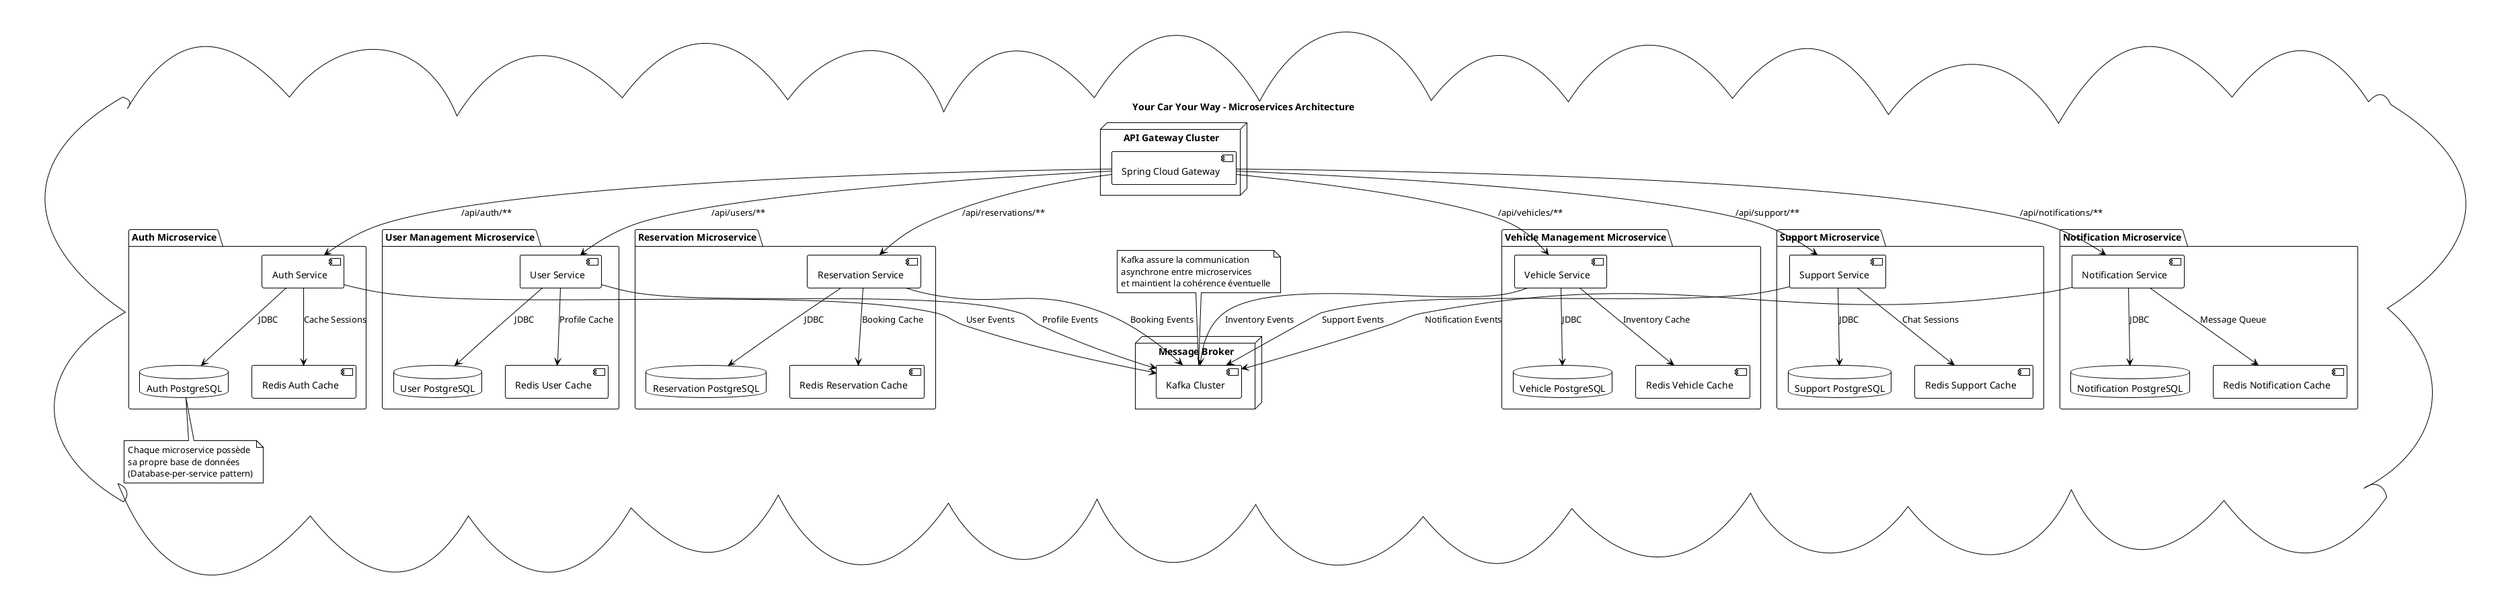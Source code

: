 @startuml Architecture Microservices avec Database-per-service
!theme plain
cloud "Your Car Your Way - Microservices Architecture" {
  
  node "API Gateway Cluster" {
    [Spring Cloud Gateway] as Gateway
  }
  
  package "Auth Microservice" {
    [Auth Service] as AuthSvc
    database "Auth PostgreSQL" as AuthDB
    [Redis Auth Cache] as AuthCache
    AuthSvc --> AuthDB : JDBC
    AuthSvc --> AuthCache : Cache Sessions
  }
  
  package "User Management Microservice" {
    [User Service] as UserSvc
    database "User PostgreSQL" as UserDB
    [Redis User Cache] as UserCache
    UserSvc --> UserDB : JDBC
    UserSvc --> UserCache : Profile Cache
  }
  
  package "Reservation Microservice" {
    [Reservation Service] as ReservationSvc
    database "Reservation PostgreSQL" as ReservationDB
    [Redis Reservation Cache] as ReservationCache
    ReservationSvc --> ReservationDB : JDBC
    ReservationSvc --> ReservationCache : Booking Cache
  }
  
  package "Vehicle Management Microservice" {
    [Vehicle Service] as VehicleSvc
    database "Vehicle PostgreSQL" as VehicleDB
    [Redis Vehicle Cache] as VehicleCache
    VehicleSvc --> VehicleDB : JDBC
    VehicleSvc --> VehicleCache : Inventory Cache
  }
  
  package "Support Microservice" {
    [Support Service] as SupportSvc
    database "Support PostgreSQL" as SupportDB
    [Redis Support Cache] as SupportCache
    SupportSvc --> SupportDB : JDBC
    SupportSvc --> SupportCache : Chat Sessions
  }
  
  package "Notification Microservice" {
    [Notification Service] as NotificationSvc
    database "Notification PostgreSQL" as NotificationDB
    [Redis Notification Cache] as NotificationCache
    NotificationSvc --> NotificationDB : JDBC
    NotificationSvc --> NotificationCache : Message Queue
  }
  
  node "Message Broker" {
    [Kafka Cluster] as Kafka
  }
  
  ' Communications inter-services via Kafka Events
  AuthSvc --> Kafka : User Events
  UserSvc --> Kafka : Profile Events
  ReservationSvc --> Kafka : Booking Events
  VehicleSvc --> Kafka : Inventory Events
  SupportSvc --> Kafka : Support Events
  NotificationSvc --> Kafka : Notification Events
  
  ' Gateway routing vers chaque service
  Gateway --> AuthSvc : /api/auth/**
  Gateway --> UserSvc : /api/users/**
  Gateway --> ReservationSvc : /api/reservations/**
  Gateway --> VehicleSvc : /api/vehicles/**
  Gateway --> SupportSvc : /api/support/**
  Gateway --> NotificationSvc : /api/notifications/**
  
  note top of Kafka
    Kafka assure la communication
    asynchrone entre microservices
    et maintient la cohérence éventuelle
  end note
  
  note bottom of AuthDB
    Chaque microservice possède
    sa propre base de données
    (Database-per-service pattern)
  end note
}

@enduml